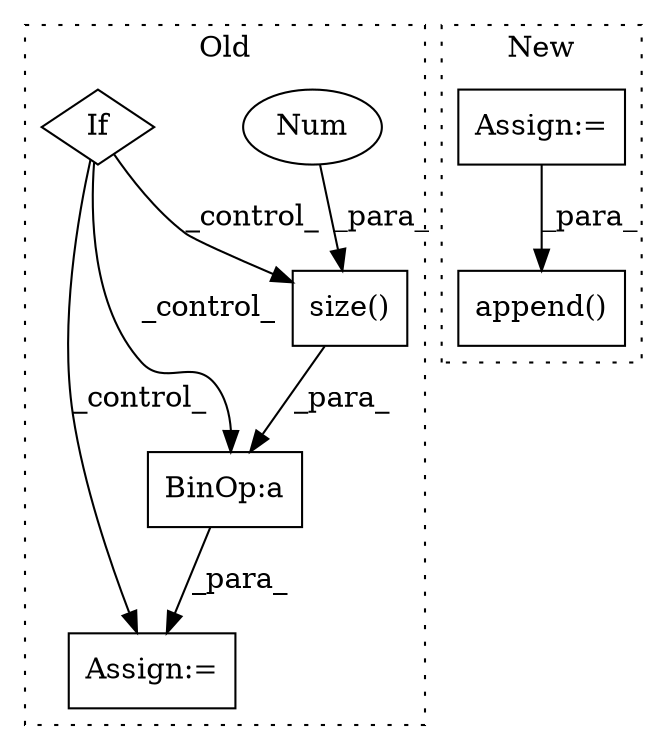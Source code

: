 digraph G {
subgraph cluster0 {
1 [label="size()" a="75" s="4340,4353" l="12,1" shape="box"];
3 [label="Num" a="76" s="4352" l="1" shape="ellipse"];
5 [label="Assign:=" a="68" s="4451" l="3" shape="box"];
6 [label="If" a="96" s="4174,4195" l="3,66" shape="diamond"];
7 [label="BinOp:a" a="82" s="4354" l="4" shape="box"];
label = "Old";
style="dotted";
}
subgraph cluster1 {
2 [label="append()" a="75" s="6465,6490" l="19,1" shape="box"];
4 [label="Assign:=" a="68" s="6262" l="3" shape="box"];
label = "New";
style="dotted";
}
1 -> 7 [label="_para_"];
3 -> 1 [label="_para_"];
4 -> 2 [label="_para_"];
6 -> 7 [label="_control_"];
6 -> 5 [label="_control_"];
6 -> 1 [label="_control_"];
7 -> 5 [label="_para_"];
}